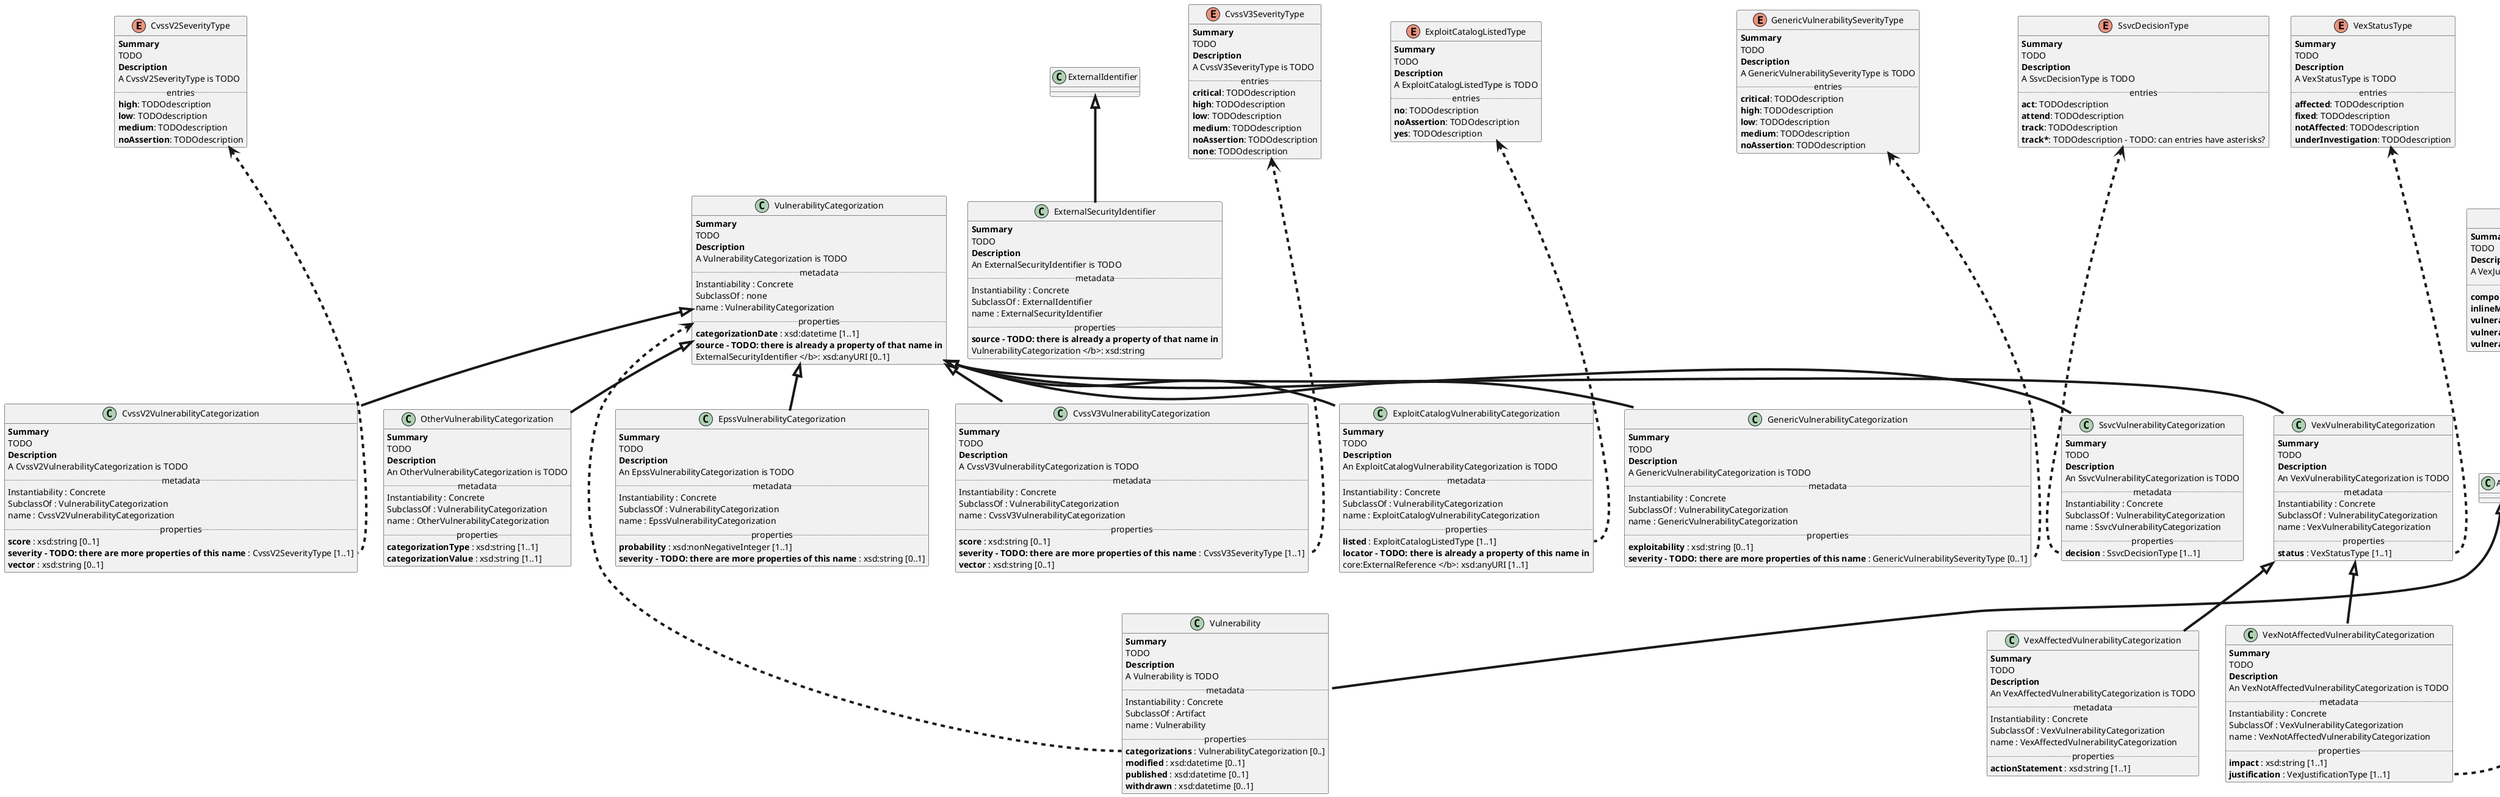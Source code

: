 @startuml
skinparam packageStyle rectangle
set separator none
' vocabulary
enum CvssV2SeverityType {
<b>Summary</b>
TODO
<b>Description</b>
A CvssV2SeverityType is TODO
.. entries ..
    <b>high</b>: TODOdescription
    <b>low</b>: TODOdescription
    <b>medium</b>: TODOdescription
    <b>noAssertion</b>: TODOdescription
}
enum CvssV3SeverityType {
<b>Summary</b>
TODO
<b>Description</b>
A CvssV3SeverityType is TODO
.. entries ..
    <b>critical</b>: TODOdescription
    <b>high</b>: TODOdescription
    <b>low</b>: TODOdescription
    <b>medium</b>: TODOdescription
    <b>noAssertion</b>: TODOdescription
    <b>none</b>: TODOdescription
}
enum ExploitCatalogListedType {
<b>Summary</b>
TODO
<b>Description</b>
A ExploitCatalogListedType is TODO
.. entries ..
    <b>no</b>: TODOdescription
    <b>noAssertion</b>: TODOdescription
    <b>yes</b>: TODOdescription
}
enum GenericVulnerabilitySeverityType {
<b>Summary</b>
TODO
<b>Description</b>
A GenericVulnerabilitySeverityType is TODO
.. entries ..
    <b>critical</b>: TODOdescription
    <b>high</b>: TODOdescription
    <b>low</b>: TODOdescription
    <b>medium</b>: TODOdescription
    <b>noAssertion</b>: TODOdescription
}
enum SsvcDecisionType {
<b>Summary</b>
TODO
<b>Description</b>
A SsvcDecisionType is TODO
.. entries ..
    <b>act</b>: TODOdescription
    <b>attend</b>: TODOdescription
    <b>track</b>: TODOdescription
    <b>track*</b>: TODOdescription - TODO: can entries have asterisks?
}
enum VexJustificationType {
<b>Summary</b>
TODO
<b>Description</b>
A VexJustificationType is TODO
.. entries ..
    <b>componentNotPresent</b>: TODOdescription
    <b>inlineMitigationsAlreadyExist</b>: TODOdescription
    <b>vulnerableCodeCannotBeControlledByAdversary</b>: TODOdescription
    <b>vulnerableCodeNotInExecutePath</b>: TODOdescription
    <b>vulnerableCodeNotPresent</b>: TODOdescription
}
enum VexStatusType {
<b>Summary</b>
TODO
<b>Description</b>
A VexStatusType is TODO
.. entries ..
    <b>affected</b>: TODOdescription
    <b>fixed</b>: TODOdescription
    <b>notAffected</b>: TODOdescription
    <b>underInvestigation</b>: TODOdescription
}
' classes
together {
class CvssV2VulnerabilityCategorization {
<b>Summary</b>
TODO
<b>Description</b>
A CvssV2VulnerabilityCategorization is TODO
.. metadata ..
    Instantiability : Concrete
    SubclassOf : VulnerabilityCategorization
    name : CvssV2VulnerabilityCategorization
.. properties ..
    <b>score </b>: xsd:string [0..1]
    <b>severity - TODO: there are more properties of this name </b>: CvssV2SeverityType [1..1]
    <b>vector </b>: xsd:string [0..1]
}
"CvssV2SeverityType" <-[dashed,thickness=4]-- "CvssV2VulnerabilityCategorization::severity - TODO: there are more properties of this name"
class CvssV3VulnerabilityCategorization {
<b>Summary</b>
TODO
<b>Description</b>
A CvssV3VulnerabilityCategorization is TODO
.. metadata ..
    Instantiability : Concrete
    SubclassOf : VulnerabilityCategorization
    name : CvssV3VulnerabilityCategorization
.. properties ..
    <b>score </b>: xsd:string [0..1]
    <b>severity - TODO: there are more properties of this name </b>: CvssV3SeverityType [1..1]
    <b>vector </b>: xsd:string [0..1]
}
"CvssV3SeverityType" <-[dashed,thickness=4]-- "CvssV3VulnerabilityCategorization::severity - TODO: there are more properties of this name"
class EpssVulnerabilityCategorization {
<b>Summary</b>
TODO
<b>Description</b>
An EpssVulnerabilityCategorization is TODO
.. metadata ..
    Instantiability : Concrete
    SubclassOf : VulnerabilityCategorization
    name : EpssVulnerabilityCategorization
.. properties ..
    <b>probability </b>: xsd:nonNegativeInteger [1..1]
    <b>severity - TODO: there are more properties of this name </b>: xsd:string [0..1]
}
class ExploitCatalogVulnerabilityCategorization {
<b>Summary</b>
TODO
<b>Description</b>
An ExploitCatalogVulnerabilityCategorization is TODO
.. metadata ..
    Instantiability : Concrete
    SubclassOf : VulnerabilityCategorization
    name : ExploitCatalogVulnerabilityCategorization
.. properties ..
    <b>listed </b>: ExploitCatalogListedType [1..1]
    <b>locator - TODO: there is already a property of this name in
core:ExternalReference </b>: xsd:anyURI [1..1]
}
"ExploitCatalogListedType" <-[dashed,thickness=4]-- "ExploitCatalogVulnerabilityCategorization::listed"
class ExternalSecurityIdentifier {
<b>Summary</b>
TODO
<b>Description</b>
An ExternalSecurityIdentifier is TODO
.. metadata ..
    Instantiability : Concrete
    SubclassOf : ExternalIdentifier
    name : ExternalSecurityIdentifier
.. properties ..
    <b>source - TODO: there is already a property of that name in
VulnerabilityCategorization </b>: xsd:string 
}
class GenericVulnerabilityCategorization {
<b>Summary</b>
TODO
<b>Description</b>
A GenericVulnerabilityCategorization is TODO
.. metadata ..
    Instantiability : Concrete
    SubclassOf : VulnerabilityCategorization
    name : GenericVulnerabilityCategorization
.. properties ..
    <b>exploitability </b>: xsd:string [0..1]
    <b>severity - TODO: there are more properties of this name </b>: GenericVulnerabilitySeverityType [0..1]
}
"GenericVulnerabilitySeverityType" <-[dashed,thickness=4]-- "GenericVulnerabilityCategorization::severity - TODO: there are more properties of this name"
class OtherVulnerabilityCategorization {
<b>Summary</b>
TODO
<b>Description</b>
An OtherVulnerabilityCategorization is TODO
.. metadata ..
    Instantiability : Concrete
    SubclassOf : VulnerabilityCategorization
    name : OtherVulnerabilityCategorization
.. properties ..
    <b>categorizationType </b>: xsd:string [1..1]
    <b>categorizationValue </b>: xsd:string [1..1]
}
class SsvcVulnerabilityCategorization {
<b>Summary</b>
TODO
<b>Description</b>
An SsvcVulnerabilityCategorization is TODO
.. metadata ..
    Instantiability : Concrete
    SubclassOf : VulnerabilityCategorization
    name : SsvcVulnerabilityCategorization
.. properties ..
    <b>decision </b>: SsvcDecisionType [1..1]
}
"SsvcDecisionType" <-[dashed,thickness=4]-- "SsvcVulnerabilityCategorization::decision"
class VexAffectedVulnerabilityCategorization {
<b>Summary</b>
TODO
<b>Description</b>
An VexAffectedVulnerabilityCategorization is TODO
.. metadata ..
    Instantiability : Concrete
    SubclassOf : VexVulnerabilityCategorization
    name : VexAffectedVulnerabilityCategorization
.. properties ..
    <b>actionStatement </b>: xsd:string [1..1]
}
class VexNotAffectedVulnerabilityCategorization {
<b>Summary</b>
TODO
<b>Description</b>
An VexNotAffectedVulnerabilityCategorization is TODO
.. metadata ..
    Instantiability : Concrete
    SubclassOf : VexVulnerabilityCategorization
    name : VexNotAffectedVulnerabilityCategorization
.. properties ..
    <b>impact </b>: xsd:string [1..1]
    <b>justification </b>: VexJustificationType [1..1]
}
"VexJustificationType" <-[dashed,thickness=4]-- "VexNotAffectedVulnerabilityCategorization::justification"
class VexVulnerabilityCategorization {
<b>Summary</b>
TODO
<b>Description</b>
An VexVulnerabilityCategorization is TODO
.. metadata ..
    Instantiability : Concrete
    SubclassOf : VulnerabilityCategorization
    name : VexVulnerabilityCategorization
.. properties ..
    <b>status </b>: VexStatusType [1..1]
}
"VexStatusType" <-[dashed,thickness=4]-- "VexVulnerabilityCategorization::status"
class Vulnerability {
<b>Summary</b>
TODO
<b>Description</b>
A Vulnerability is TODO
.. metadata ..
    Instantiability : Concrete
    SubclassOf : Artifact
    name : Vulnerability
.. properties ..
    <b>categorizations </b>: VulnerabilityCategorization [0..]
    <b>modified </b>: xsd:datetime [0..1]
    <b>published </b>: xsd:datetime [0..1]
    <b>withdrawn </b>: xsd:datetime [0..1]
}
"VulnerabilityCategorization" <-[dashed,thickness=4]-- "Vulnerability::categorizations"
class VulnerabilityCategorization {
<b>Summary</b>
TODO
<b>Description</b>
A VulnerabilityCategorization is TODO
.. metadata ..
    Instantiability : Concrete
    SubclassOf : none
    name : VulnerabilityCategorization
.. properties ..
    <b>categorizationDate </b>: xsd:datetime [1..1]
    <b>source - TODO: there is already a property of that name in
ExternalSecurityIdentifier </b>: xsd:anyURI [0..1]
}
}
"VulnerabilityCategorization" <|-[thickness=4]- "CvssV2VulnerabilityCategorization"
"VulnerabilityCategorization" <|-[thickness=4]- "CvssV3VulnerabilityCategorization"
"VulnerabilityCategorization" <|-[thickness=4]- "EpssVulnerabilityCategorization"
"VulnerabilityCategorization" <|-[thickness=4]- "ExploitCatalogVulnerabilityCategorization"
"ExternalIdentifier" <|-[thickness=4]- "ExternalSecurityIdentifier"
"VulnerabilityCategorization" <|-[thickness=4]- "GenericVulnerabilityCategorization"
"VulnerabilityCategorization" <|-[thickness=4]- "OtherVulnerabilityCategorization"
"VulnerabilityCategorization" <|-[thickness=4]- "SsvcVulnerabilityCategorization"
"VexVulnerabilityCategorization" <|-[thickness=4]- "VexAffectedVulnerabilityCategorization"
"VexVulnerabilityCategorization" <|-[thickness=4]- "VexNotAffectedVulnerabilityCategorization"
"VulnerabilityCategorization" <|-[thickness=4]- "VexVulnerabilityCategorization"
"Artifact" <|-[thickness=4]- "Vulnerability"
@enduml
